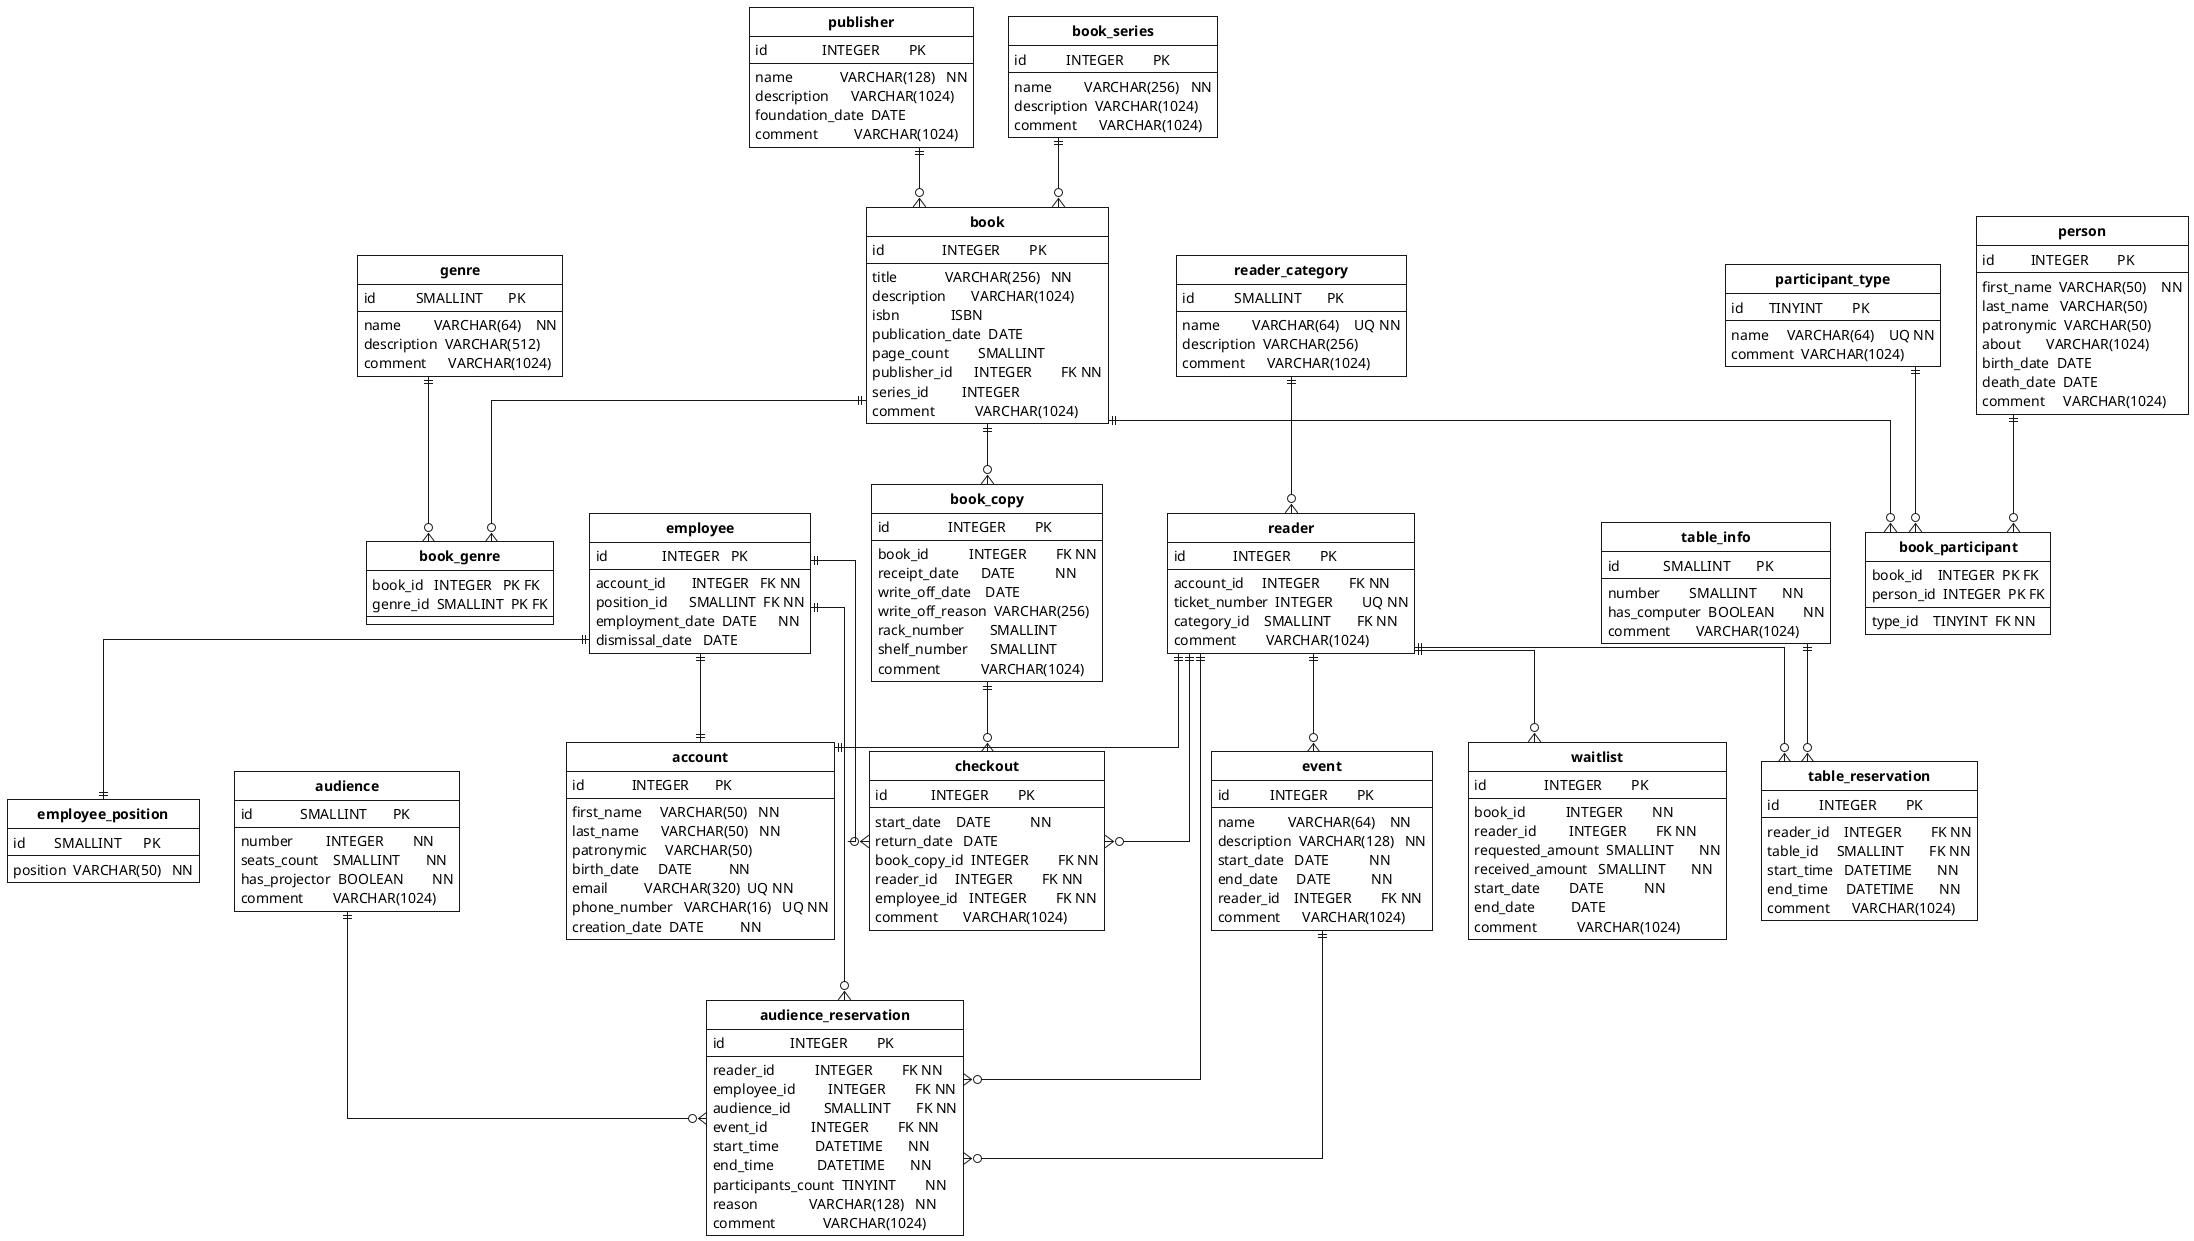 @startuml

hide circle
' left to right direction
skinparam roundcorner 0
skinparam shadowing false
skinparam linetype ortho
skinparam FontSize 18
skinparam defaultFontName JetBrains Mono
' scale 1.5

skinparam class {
    BackgroundColor white
    BorderThickness 1.0
    FontStyle bold
}

!procedure column($name, $name_size, $type, $type_size, $constraints="")
    !while %strlen($name) < $name_size
        !$name = $name + " "
    !endwhile
    !while %strlen($type) < $type_size
        !$type = $type + " "
    !endwhile
    $name  $type  $constraints
!endprocedure

entity book {
    column(id,               16, INTEGER,         13, PK)
    --
    column(title,            16, 'VARCHAR(256)',  13, NN)
    column(description,      16, 'VARCHAR(1024)', 13)
    column(isbn,             16, ISBN,            13)
    column(publication_date, 16, DATE,            13)
    column(page_count,       16, SMALLINT,        13)
    column(publisher_id,     16, INTEGER,         13, 'FK NN')
    column(series_id,        16, INTEGER,         13)
    column(comment,          16, 'VARCHAR(1024)', 13)
}

entity genre {
    column(id,          11, SMALLINT,        13, PK)
    --
    column(name,        11, 'VARCHAR(64)',   13, NN)
    column(description, 11, 'VARCHAR(512)',  13)
    column(comment,     11, 'VARCHAR(1024)', 13)
}

entity publisher {
    column(id,              15, INTEGER,         13, PK)
    --
    column(name,            15, 'VARCHAR(128)',  13, NN)
    column(description,     15, 'VARCHAR(1024)', 13)
    column(foundation_date, 15, DATE,            13)
    column(comment,         15, 'VARCHAR(1024)', 13)
}

entity book_genre {
    column(book_id,  8, INTEGER,  8, 'PK FK')
    column(genre_id, 8, SMALLINT, 8, 'PK FK')
    --
}

entity book_copy {
    column(id,               16, INTEGER,         13, PK)
    --
    column(book_id,          16, INTEGER,         13, 'FK NN')
    column(receipt_date,     16, DATE,            13, NN)
    column(write_off_date,   16, DATE,            13)
    column(write_off_reason, 16, 'VARCHAR(256)',  13)
    column(rack_number,      16, SMALLINT,        13)
    column(shelf_number,     16, SMALLINT,        13)
    column(comment,          16, 'VARCHAR(1024)', 13)
}

entity person {
    column(id,         10, INTEGER,         13, PK)
    --
    column(first_name, 10, 'VARCHAR(50)',   13, NN)
    column(last_name,  10, 'VARCHAR(50)',   13)
    column(patronymic, 10, 'VARCHAR(50)',   13)
    column(about,      10, 'VARCHAR(1024)', 13)
    column(birth_date, 10, DATE,            13)
    column(death_date, 10, DATE,            13)
    column(comment,    10, 'VARCHAR(1024)', 13)
}

entity participant_type {
    column(id,      7, TINYINT,         13, PK)
    --
    column(name,    7, 'VARCHAR(64)',   13, 'UQ NN')
    column(comment, 7, 'VARCHAR(1024)', 13)
}

entity book_participant {
    column(book_id,   9, INTEGER, 7, 'PK FK')
    column(person_id, 9, INTEGER, 7, 'PK FK')
    --
    column(type_id,   9, TINYINT, 7, 'FK NN')
}

entity reader_category {
    column(id,          11, SMALLINT,         13, PK)
    --
    column(name,        11, 'VARCHAR(64)',  13, 'UQ NN')
    column(description, 11, 'VARCHAR(256)', 13)
    column(comment,     11, 'VARCHAR(1024)', 13)
}

entity waitlist {
    column(id,               16, INTEGER,         13, PK)
    --
    column(book_id,          16, INTEGER,         13, 'NN')
    column(reader_id,        16, INTEGER,         13, 'FK NN')
    column(requested_amount, 16, SMALLINT,        13, NN)
    column(received_amount,  16, SMALLINT,        13, NN)
    column(start_date,       16, DATE,            13, NN)
    column(end_date,         16, DATE,            13)
    column(comment,          16, 'VARCHAR(1024)', 13)
}

entity checkout {
    column(id,           12, INTEGER,         13, PK)
    --
    column(start_date,   12, DATE,            13, NN)
    column(return_date,  12, DATE,            13)
    column(book_copy_id, 12, INTEGER,         13, 'FK NN')
    column(reader_id,    12, INTEGER,         13, 'FK NN')
    column(employee_id,  12, INTEGER,         13, 'FK NN')
    column(comment,      12, 'VARCHAR(1024)', 13)
}

entity book_series {
    column(id,          11, INTEGER,          13, PK)
    --
    column(name,        11, 'VARCHAR(256)',  13, NN)
    column(description, 11, 'VARCHAR(1024)', 13)
    column(comment,     11, 'VARCHAR(1024)', 13)
}

entity account {
    column(id,            13, INTEGER,        12, PK)
    --
    column(first_name,    13, 'VARCHAR(50)',  12, NN)
    column(last_name,     13, 'VARCHAR(50)',  12, NN)
    column(patronymic,    13, 'VARCHAR(50)',  12)
    column(birth_date,    13, DATE,           12, NN)
    column(email,         13, 'VARCHAR(320)', 12, 'UQ NN')
    column(phone_number,  13, 'VARCHAR(16)',  12, 'UQ NN')
    column(creation_date, 13, DATE,           12, NN)
}

entity reader {
    column(id,            13, INTEGER,         13, PK)
    --
    column(account_id,    13, INTEGER,         13, 'FK NN')
    column(ticket_number, 13, INTEGER,         13, 'UQ NN')
    column(category_id,   13, SMALLINT,        13, 'FK NN')
    column(comment,       13, 'VARCHAR(1024)', 13)
}

entity employee {
    column(id,              15, INTEGER,  8, PK)
    --
    column(account_id,      15, INTEGER,  8, 'FK NN')
    column(position_id,     15, SMALLINT, 8, 'FK NN')
    column(employment_date, 15, DATE,     8, NN)
    column(dismissal_date,  15, DATE,     8)
}

entity employee_position {
    column(id,       8, SMALLINT,      12, PK)
    --
    column(position, 8, 'VARCHAR(50)', 12, NN)
}

entity table_info {
    column(id,           12, SMALLINT,        13, PK)
    --
    column(number,       12, SMALLINT,        13, NN)
    column(has_computer, 12, BOOLEAN,         13, NN)
    column(comment,      12, 'VARCHAR(1024)', 13)
}

entity table_reservation {
    column(id,          11, INTEGER,         13, PK)
    --
    column(reader_id,   11, INTEGER,         13, 'FK NN')
    column(table_id,    11, SMALLINT,        13, 'FK NN')
    column(start_time,  11, DATETIME,        13, NN)
    column(end_time,    11, DATETIME,        13, NN)
    column(comment,     11, 'VARCHAR(1024)', 13)
}

entity audience {
    column(id,            13, SMALLINT,        13,  PK)
    --
    column(number,        13, INTEGER,         13, NN)
    column(seats_count,   13, SMALLINT,        13,  NN)
    column(has_projector, 13, BOOLEAN,         13, NN)
    column(comment,       13, 'VARCHAR(1024)', 13)
}

entity audience_reservation {
    column(id,                 18, INTEGER,         13, PK)
    --
    column(reader_id,          18, INTEGER,         13, 'FK NN')
    column(employee_id,        18, INTEGER,         13, 'FK NN')
    column(audience_id,        18, SMALLINT,        13, 'FK NN')
    column(event_id,           18, INTEGER,         13, 'FK NN')
    column(start_time,         18, DATETIME,        13, NN)
    column(end_time,           18, DATETIME,        13, NN)
    column(participants_count, 18, TINYINT,         13, NN)
    column(reason,             18, 'VARCHAR(128)',  13, NN)
    column(comment,            18, 'VARCHAR(1024)', 13)
}

entity event {
    column(id,          11, INTEGER,         13, PK)
    --
    column(name,        11, 'VARCHAR(64)',   13, NN)
    column(description, 11, 'VARCHAR(128)',  13, NN)
    column(start_date,  11, DATE,            13, NN)
    column(end_date,    11, DATE,            13, NN)
    column(reader_id,   11, INTEGER,         13, 'FK NN')
    column(comment,     11, 'VARCHAR(1024)', 13)
}

reader ||--|| account
employee ||--|| account
employee ||--|| employee_position

book ||--o{ book_genre
genre ||--o{ book_genre

book ||--o{ book_participant
person ||--o{ book_participant
participant_type ||--o{ book_participant

reader ||--o{ waitlist
publisher ||--o{ book

book_copy ||--o{ checkout
reader ||--o{ checkout
employee ||--o{ checkout

reader_category ||--o{ reader
book_series ||--o{ book
book ||--o{ book_copy

table_info ||--o{ table_reservation
reader ||--o{ table_reservation

audience ||--o{ audience_reservation
reader ||--o{ audience_reservation
employee ||--o{ audience_reservation
event ||--o{ audience_reservation

reader ||--o{ event

@enduml
